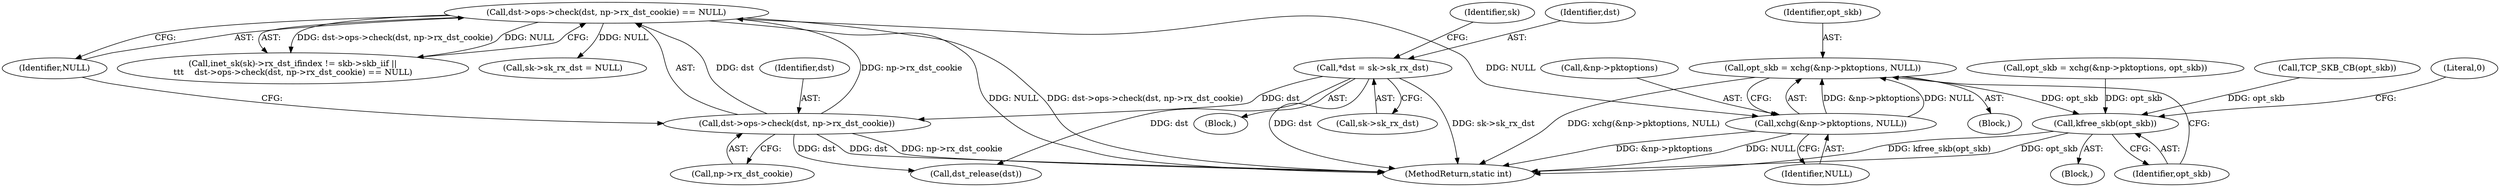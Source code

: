 digraph "0_linux_ac6e780070e30e4c35bd395acfe9191e6268bdd3_0@pointer" {
"1000424" [label="(Call,opt_skb = xchg(&np->pktoptions, NULL))"];
"1000426" [label="(Call,xchg(&np->pktoptions, NULL))"];
"1000180" [label="(Call,dst->ops->check(dst, np->rx_dst_cookie) == NULL)"];
"1000181" [label="(Call,dst->ops->check(dst, np->rx_dst_cookie))"];
"1000156" [label="(Call,*dst = sk->sk_rx_dst)"];
"1000432" [label="(Call,kfree_skb(opt_skb))"];
"1000424" [label="(Call,opt_skb = xchg(&np->pktoptions, NULL))"];
"1000157" [label="(Identifier,dst)"];
"1000154" [label="(Block,)"];
"1000180" [label="(Call,dst->ops->check(dst, np->rx_dst_cookie) == NULL)"];
"1000162" [label="(Identifier,sk)"];
"1000183" [label="(Call,np->rx_dst_cookie)"];
"1000156" [label="(Call,*dst = sk->sk_rx_dst)"];
"1000108" [label="(Block,)"];
"1000412" [label="(Call,opt_skb = xchg(&np->pktoptions, opt_skb))"];
"1000436" [label="(MethodReturn,static int)"];
"1000186" [label="(Identifier,NULL)"];
"1000421" [label="(Block,)"];
"1000425" [label="(Identifier,opt_skb)"];
"1000298" [label="(Call,TCP_SKB_CB(opt_skb))"];
"1000431" [label="(Identifier,NULL)"];
"1000427" [label="(Call,&np->pktoptions)"];
"1000433" [label="(Identifier,opt_skb)"];
"1000158" [label="(Call,sk->sk_rx_dst)"];
"1000171" [label="(Call,inet_sk(sk)->rx_dst_ifindex != skb->skb_iif ||\n\t\t\t    dst->ops->check(dst, np->rx_dst_cookie) == NULL)"];
"1000188" [label="(Call,dst_release(dst))"];
"1000432" [label="(Call,kfree_skb(opt_skb))"];
"1000181" [label="(Call,dst->ops->check(dst, np->rx_dst_cookie))"];
"1000435" [label="(Literal,0)"];
"1000182" [label="(Identifier,dst)"];
"1000190" [label="(Call,sk->sk_rx_dst = NULL)"];
"1000426" [label="(Call,xchg(&np->pktoptions, NULL))"];
"1000424" -> "1000421"  [label="AST: "];
"1000424" -> "1000426"  [label="CFG: "];
"1000425" -> "1000424"  [label="AST: "];
"1000426" -> "1000424"  [label="AST: "];
"1000433" -> "1000424"  [label="CFG: "];
"1000424" -> "1000436"  [label="DDG: xchg(&np->pktoptions, NULL)"];
"1000426" -> "1000424"  [label="DDG: &np->pktoptions"];
"1000426" -> "1000424"  [label="DDG: NULL"];
"1000424" -> "1000432"  [label="DDG: opt_skb"];
"1000426" -> "1000431"  [label="CFG: "];
"1000427" -> "1000426"  [label="AST: "];
"1000431" -> "1000426"  [label="AST: "];
"1000426" -> "1000436"  [label="DDG: &np->pktoptions"];
"1000426" -> "1000436"  [label="DDG: NULL"];
"1000180" -> "1000426"  [label="DDG: NULL"];
"1000180" -> "1000171"  [label="AST: "];
"1000180" -> "1000186"  [label="CFG: "];
"1000181" -> "1000180"  [label="AST: "];
"1000186" -> "1000180"  [label="AST: "];
"1000171" -> "1000180"  [label="CFG: "];
"1000180" -> "1000436"  [label="DDG: NULL"];
"1000180" -> "1000436"  [label="DDG: dst->ops->check(dst, np->rx_dst_cookie)"];
"1000180" -> "1000171"  [label="DDG: dst->ops->check(dst, np->rx_dst_cookie)"];
"1000180" -> "1000171"  [label="DDG: NULL"];
"1000181" -> "1000180"  [label="DDG: dst"];
"1000181" -> "1000180"  [label="DDG: np->rx_dst_cookie"];
"1000180" -> "1000190"  [label="DDG: NULL"];
"1000181" -> "1000183"  [label="CFG: "];
"1000182" -> "1000181"  [label="AST: "];
"1000183" -> "1000181"  [label="AST: "];
"1000186" -> "1000181"  [label="CFG: "];
"1000181" -> "1000436"  [label="DDG: dst"];
"1000181" -> "1000436"  [label="DDG: np->rx_dst_cookie"];
"1000156" -> "1000181"  [label="DDG: dst"];
"1000181" -> "1000188"  [label="DDG: dst"];
"1000156" -> "1000154"  [label="AST: "];
"1000156" -> "1000158"  [label="CFG: "];
"1000157" -> "1000156"  [label="AST: "];
"1000158" -> "1000156"  [label="AST: "];
"1000162" -> "1000156"  [label="CFG: "];
"1000156" -> "1000436"  [label="DDG: dst"];
"1000156" -> "1000436"  [label="DDG: sk->sk_rx_dst"];
"1000156" -> "1000188"  [label="DDG: dst"];
"1000432" -> "1000108"  [label="AST: "];
"1000432" -> "1000433"  [label="CFG: "];
"1000433" -> "1000432"  [label="AST: "];
"1000435" -> "1000432"  [label="CFG: "];
"1000432" -> "1000436"  [label="DDG: kfree_skb(opt_skb)"];
"1000432" -> "1000436"  [label="DDG: opt_skb"];
"1000298" -> "1000432"  [label="DDG: opt_skb"];
"1000412" -> "1000432"  [label="DDG: opt_skb"];
}
